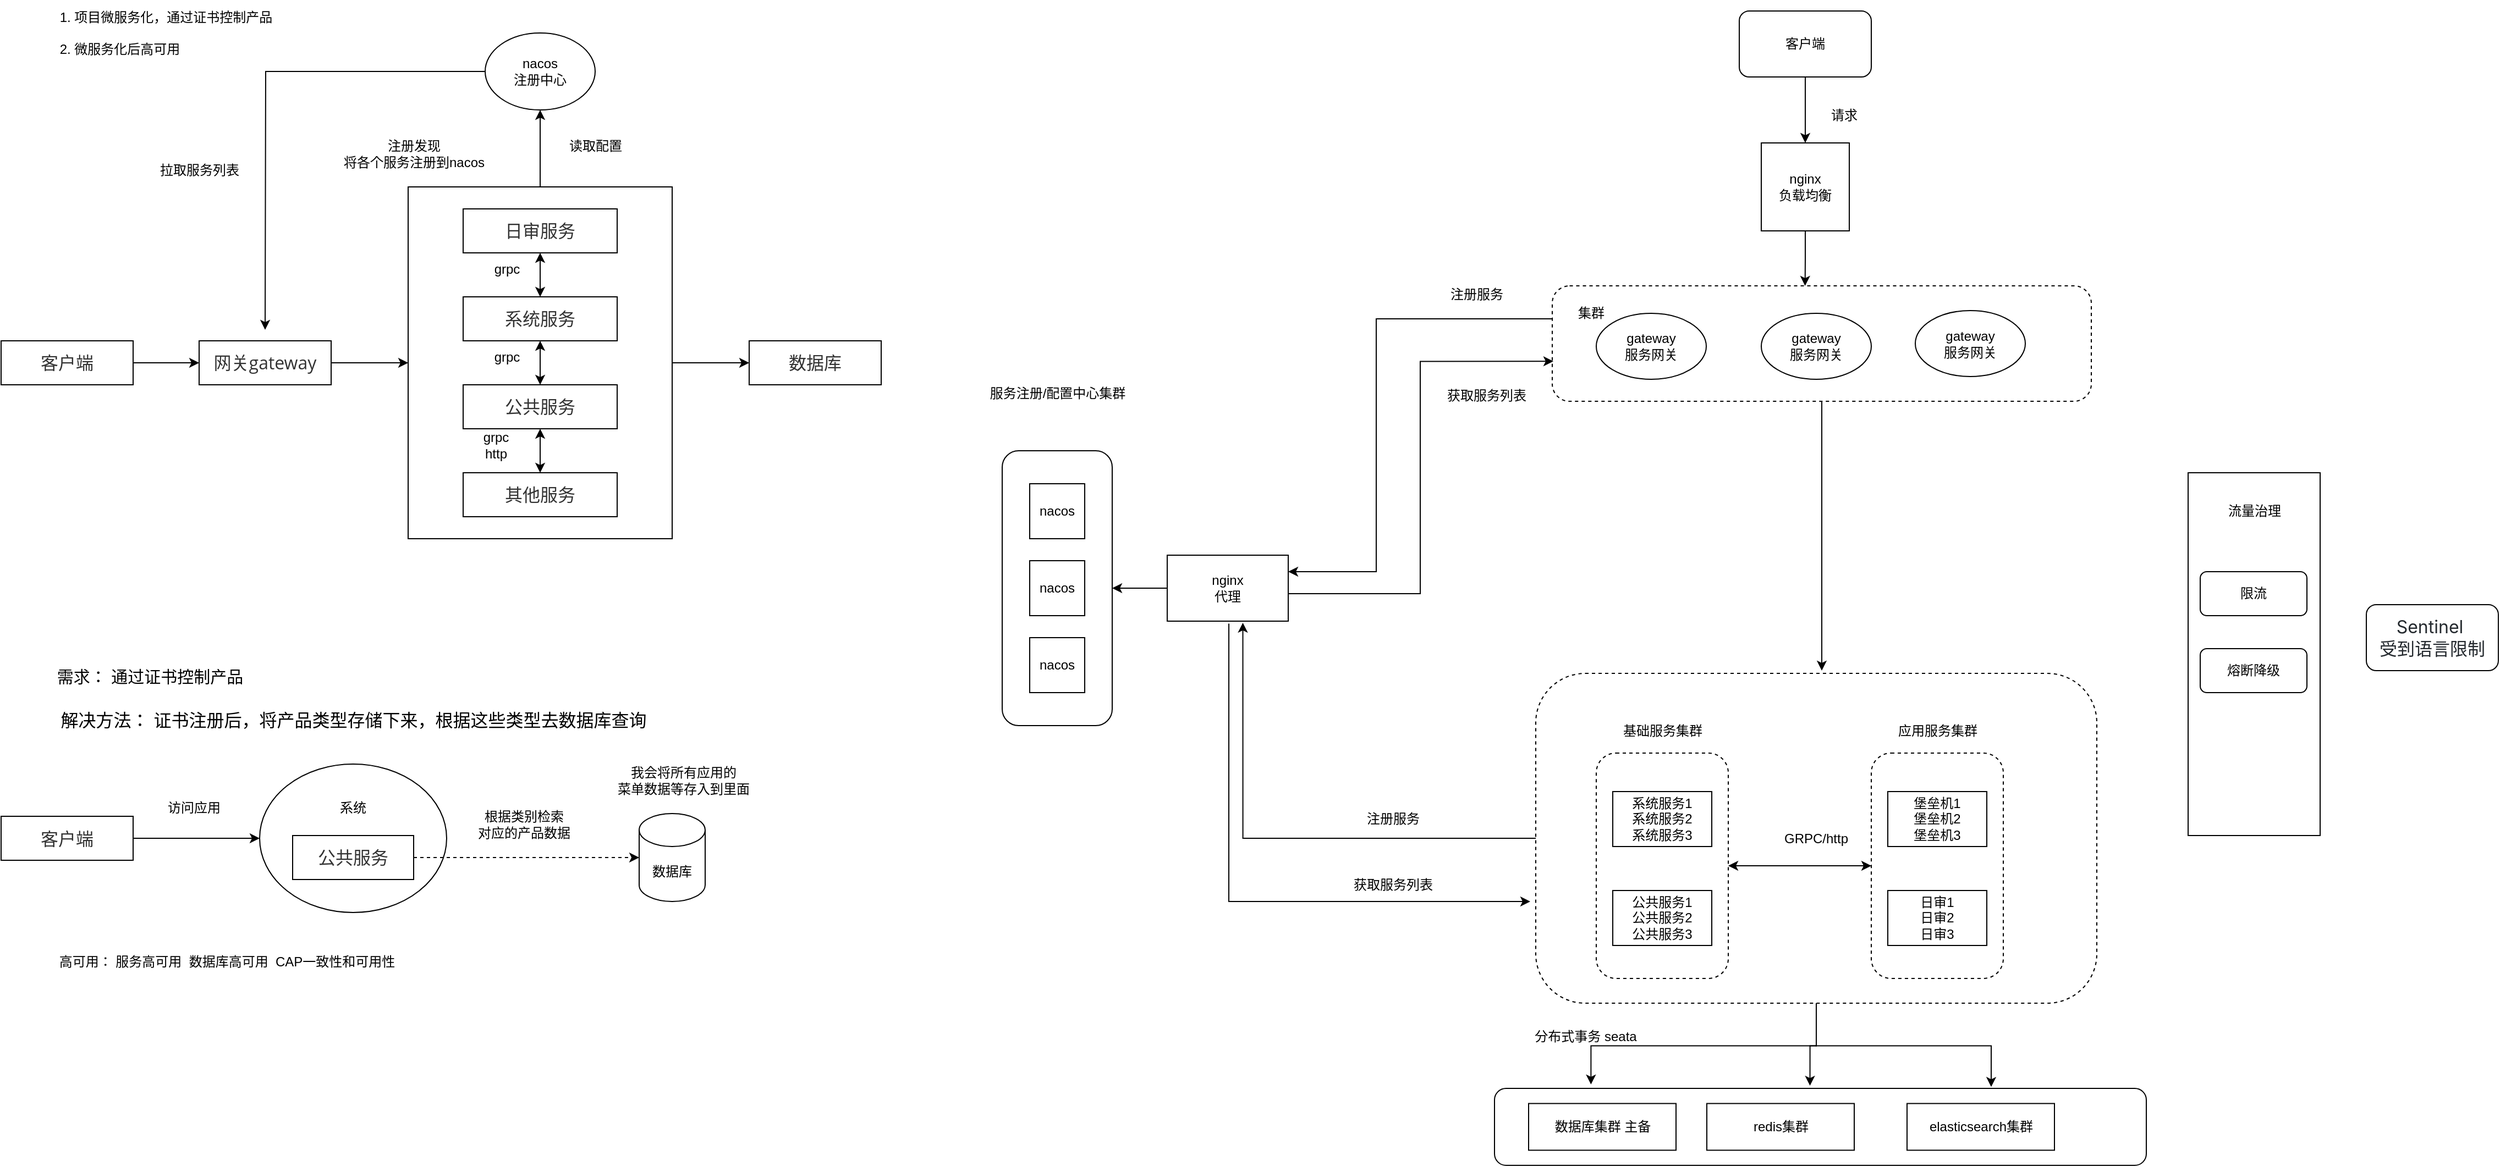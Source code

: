 <mxfile version="24.7.7">
  <diagram id="prtHgNgQTEPvFCAcTncT" name="Page-1">
    <mxGraphModel dx="1647" dy="945" grid="1" gridSize="10" guides="1" tooltips="1" connect="1" arrows="1" fold="1" page="1" pageScale="1" pageWidth="827" pageHeight="1169" math="0" shadow="0">
      <root>
        <mxCell id="0" />
        <mxCell id="1" parent="0" />
        <mxCell id="CiiGDle08EUH7M_z_X6h-32" value="GRPC/http" style="rounded=1;whiteSpace=wrap;html=1;dashed=1;" vertex="1" parent="1">
          <mxGeometry x="1415" y="712.5" width="510" height="300" as="geometry" />
        </mxCell>
        <mxCell id="CiiGDle08EUH7M_z_X6h-33" value="" style="rounded=1;whiteSpace=wrap;html=1;dashed=1;" vertex="1" parent="1">
          <mxGeometry x="1470" y="785" width="120" height="205" as="geometry" />
        </mxCell>
        <mxCell id="CiiGDle08EUH7M_z_X6h-38" value="" style="rounded=1;whiteSpace=wrap;html=1;dashed=1;" vertex="1" parent="1">
          <mxGeometry x="1720" y="785" width="120" height="205" as="geometry" />
        </mxCell>
        <mxCell id="CiiGDle08EUH7M_z_X6h-51" style="edgeStyle=orthogonalEdgeStyle;rounded=0;orthogonalLoop=1;jettySize=auto;html=1;" edge="1" parent="1" source="CiiGDle08EUH7M_z_X6h-10">
          <mxGeometry relative="1" as="geometry">
            <mxPoint x="1675" y="710" as="targetPoint" />
          </mxGeometry>
        </mxCell>
        <mxCell id="CiiGDle08EUH7M_z_X6h-59" style="edgeStyle=orthogonalEdgeStyle;rounded=0;orthogonalLoop=1;jettySize=auto;html=1;entryX=1;entryY=0.25;entryDx=0;entryDy=0;" edge="1" parent="1" source="CiiGDle08EUH7M_z_X6h-10" target="CiiGDle08EUH7M_z_X6h-55">
          <mxGeometry relative="1" as="geometry">
            <Array as="points">
              <mxPoint x="1270" y="390" />
              <mxPoint x="1270" y="620" />
            </Array>
          </mxGeometry>
        </mxCell>
        <mxCell id="CiiGDle08EUH7M_z_X6h-10" value="" style="rounded=1;whiteSpace=wrap;html=1;dashed=1;" vertex="1" parent="1">
          <mxGeometry x="1430" y="360" width="490" height="105" as="geometry" />
        </mxCell>
        <mxCell id="8J4eURQ9qsnAdOyGuVqm-24" value="" style="ellipse;whiteSpace=wrap;html=1;" parent="1" vertex="1">
          <mxGeometry x="255" y="795" width="170" height="135" as="geometry" />
        </mxCell>
        <mxCell id="ddsroKh8XXSdmjw14_AX-2" style="edgeStyle=orthogonalEdgeStyle;rounded=0;orthogonalLoop=1;jettySize=auto;html=1;entryX=0.5;entryY=1;entryDx=0;entryDy=0;" parent="1" source="8J4eURQ9qsnAdOyGuVqm-12" target="8J4eURQ9qsnAdOyGuVqm-14" edge="1">
          <mxGeometry relative="1" as="geometry" />
        </mxCell>
        <mxCell id="ddsroKh8XXSdmjw14_AX-24" style="edgeStyle=orthogonalEdgeStyle;rounded=0;orthogonalLoop=1;jettySize=auto;html=1;entryX=0;entryY=0.5;entryDx=0;entryDy=0;" parent="1" source="8J4eURQ9qsnAdOyGuVqm-12" target="ddsroKh8XXSdmjw14_AX-21" edge="1">
          <mxGeometry relative="1" as="geometry" />
        </mxCell>
        <mxCell id="8J4eURQ9qsnAdOyGuVqm-12" value="" style="whiteSpace=wrap;html=1;" parent="1" vertex="1">
          <mxGeometry x="390" y="270" width="240" height="320" as="geometry" />
        </mxCell>
        <mxCell id="8J4eURQ9qsnAdOyGuVqm-2" value="&lt;span style=&quot;text-align: left;&quot;&gt;1. 项目微服务化，通过证书控制产品&lt;/span&gt;&lt;div&gt;&lt;div style=&quot;text-align: left;&quot;&gt;&lt;br&gt;&lt;/div&gt;&lt;div style=&quot;text-align: left;&quot;&gt;2. 微服务化后高可用&lt;span style=&quot;text-align: left;&quot;&gt;&lt;br&gt;&lt;/span&gt;&lt;/div&gt;&lt;/div&gt;" style="text;html=1;align=center;verticalAlign=middle;whiteSpace=wrap;rounded=0;" parent="1" vertex="1">
          <mxGeometry x="50" y="100" width="240" height="60" as="geometry" />
        </mxCell>
        <mxCell id="8J4eURQ9qsnAdOyGuVqm-7" value="&lt;span style=&quot;color: rgb(51, 51, 51); font-family: &amp;quot;Open Sans&amp;quot;, &amp;quot;Clear Sans&amp;quot;, &amp;quot;Helvetica Neue&amp;quot;, Helvetica, Arial, &amp;quot;Segoe UI Emoji&amp;quot;, sans-serif; font-size: 16px; orphans: 4; text-align: start; white-space-collapse: preserve; background-color: rgb(255, 255, 255);&quot;&gt;日审服务&lt;/span&gt;" style="rounded=0;whiteSpace=wrap;html=1;" parent="1" vertex="1">
          <mxGeometry x="440" y="290" width="140" height="40" as="geometry" />
        </mxCell>
        <mxCell id="8J4eURQ9qsnAdOyGuVqm-8" value="&lt;span style=&quot;color: rgb(51, 51, 51); font-family: &amp;quot;Open Sans&amp;quot;, &amp;quot;Clear Sans&amp;quot;, &amp;quot;Helvetica Neue&amp;quot;, Helvetica, Arial, &amp;quot;Segoe UI Emoji&amp;quot;, sans-serif; font-size: 16px; orphans: 4; text-align: start; white-space-collapse: preserve; background-color: rgb(255, 255, 255);&quot;&gt;公共服务&lt;/span&gt;" style="rounded=0;whiteSpace=wrap;html=1;" parent="1" vertex="1">
          <mxGeometry x="440" y="450" width="140" height="40" as="geometry" />
        </mxCell>
        <mxCell id="8J4eURQ9qsnAdOyGuVqm-9" value="&lt;span style=&quot;color: rgb(51, 51, 51); font-family: &amp;quot;Open Sans&amp;quot;, &amp;quot;Clear Sans&amp;quot;, &amp;quot;Helvetica Neue&amp;quot;, Helvetica, Arial, &amp;quot;Segoe UI Emoji&amp;quot;, sans-serif; font-size: 16px; orphans: 4; text-align: start; white-space-collapse: preserve; background-color: rgb(255, 255, 255);&quot;&gt;系统服务&lt;/span&gt;" style="rounded=0;whiteSpace=wrap;html=1;" parent="1" vertex="1">
          <mxGeometry x="440" y="370" width="140" height="40" as="geometry" />
        </mxCell>
        <mxCell id="8J4eURQ9qsnAdOyGuVqm-10" value="&lt;div style=&quot;orphans: 4; text-align: start;&quot;&gt;&lt;font face=&quot;Open Sans, Clear Sans, Helvetica Neue, Helvetica, Arial, Segoe UI Emoji, sans-serif&quot; color=&quot;#333333&quot;&gt;&lt;span style=&quot;font-size: 16px; white-space-collapse: preserve; background-color: rgb(255, 255, 255);&quot;&gt;其他服务&lt;/span&gt;&lt;/font&gt;&lt;/div&gt;" style="rounded=0;whiteSpace=wrap;html=1;" parent="1" vertex="1">
          <mxGeometry x="440" y="530" width="140" height="40" as="geometry" />
        </mxCell>
        <mxCell id="dZmMnNn0ZBjEzjQpcNRi-1" style="edgeStyle=orthogonalEdgeStyle;rounded=0;orthogonalLoop=1;jettySize=auto;html=1;" parent="1" source="8J4eURQ9qsnAdOyGuVqm-14" edge="1">
          <mxGeometry relative="1" as="geometry">
            <mxPoint x="260" y="400" as="targetPoint" />
          </mxGeometry>
        </mxCell>
        <mxCell id="8J4eURQ9qsnAdOyGuVqm-14" value="nacos&lt;div&gt;注册中心&lt;/div&gt;" style="ellipse;whiteSpace=wrap;html=1;" parent="1" vertex="1">
          <mxGeometry x="460" y="130" width="100" height="70" as="geometry" />
        </mxCell>
        <mxCell id="8J4eURQ9qsnAdOyGuVqm-17" value="&lt;div&gt;注册发现&lt;/div&gt;将各个服务注册到nacos" style="text;html=1;align=center;verticalAlign=middle;resizable=0;points=[];autosize=1;strokeColor=none;fillColor=none;" parent="1" vertex="1">
          <mxGeometry x="320" y="220" width="150" height="40" as="geometry" />
        </mxCell>
        <mxCell id="8J4eURQ9qsnAdOyGuVqm-29" style="edgeStyle=orthogonalEdgeStyle;rounded=0;orthogonalLoop=1;jettySize=auto;html=1;dashed=1;" parent="1" source="8J4eURQ9qsnAdOyGuVqm-18" edge="1">
          <mxGeometry relative="1" as="geometry">
            <mxPoint x="600" y="880" as="targetPoint" />
          </mxGeometry>
        </mxCell>
        <mxCell id="8J4eURQ9qsnAdOyGuVqm-18" value="&lt;span style=&quot;color: rgb(51, 51, 51); font-family: &amp;quot;Open Sans&amp;quot;, &amp;quot;Clear Sans&amp;quot;, &amp;quot;Helvetica Neue&amp;quot;, Helvetica, Arial, &amp;quot;Segoe UI Emoji&amp;quot;, sans-serif; font-size: 16px; orphans: 4; text-align: start; white-space-collapse: preserve; background-color: rgb(255, 255, 255);&quot;&gt;公共服务&lt;/span&gt;" style="rounded=0;whiteSpace=wrap;html=1;" parent="1" vertex="1">
          <mxGeometry x="285" y="860" width="110" height="40" as="geometry" />
        </mxCell>
        <mxCell id="8J4eURQ9qsnAdOyGuVqm-19" value="&lt;font style=&quot;font-size: 15px;&quot;&gt;需求： 通过证书控制产品&lt;/font&gt;" style="text;html=1;align=center;verticalAlign=middle;resizable=0;points=[];autosize=1;strokeColor=none;fillColor=none;" parent="1" vertex="1">
          <mxGeometry x="60" y="700" width="190" height="30" as="geometry" />
        </mxCell>
        <mxCell id="8J4eURQ9qsnAdOyGuVqm-20" value="&lt;font style=&quot;font-size: 16px;&quot;&gt;解决方法： 证书注册后，将产品类型存储下来，根据这些类型去数据库查询&lt;/font&gt;" style="text;html=1;align=center;verticalAlign=middle;resizable=0;points=[];autosize=1;strokeColor=none;fillColor=none;" parent="1" vertex="1">
          <mxGeometry x="60" y="740" width="560" height="30" as="geometry" />
        </mxCell>
        <mxCell id="8J4eURQ9qsnAdOyGuVqm-27" style="edgeStyle=orthogonalEdgeStyle;rounded=0;orthogonalLoop=1;jettySize=auto;html=1;entryX=0;entryY=0.5;entryDx=0;entryDy=0;" parent="1" source="8J4eURQ9qsnAdOyGuVqm-23" target="8J4eURQ9qsnAdOyGuVqm-24" edge="1">
          <mxGeometry relative="1" as="geometry" />
        </mxCell>
        <mxCell id="8J4eURQ9qsnAdOyGuVqm-23" value="&lt;span style=&quot;color: rgb(51, 51, 51); font-family: &amp;quot;Open Sans&amp;quot;, &amp;quot;Clear Sans&amp;quot;, &amp;quot;Helvetica Neue&amp;quot;, Helvetica, Arial, &amp;quot;Segoe UI Emoji&amp;quot;, sans-serif; font-size: 16px; orphans: 4; text-align: start; white-space-collapse: preserve; background-color: rgb(255, 255, 255);&quot;&gt;客户端&lt;/span&gt;" style="rounded=0;whiteSpace=wrap;html=1;" parent="1" vertex="1">
          <mxGeometry x="20" y="842.5" width="120" height="40" as="geometry" />
        </mxCell>
        <mxCell id="8J4eURQ9qsnAdOyGuVqm-25" value="系统" style="text;html=1;align=center;verticalAlign=middle;whiteSpace=wrap;rounded=0;" parent="1" vertex="1">
          <mxGeometry x="310" y="820" width="60" height="30" as="geometry" />
        </mxCell>
        <mxCell id="8J4eURQ9qsnAdOyGuVqm-28" value="访问应用" style="text;html=1;align=center;verticalAlign=middle;resizable=0;points=[];autosize=1;strokeColor=none;fillColor=none;" parent="1" vertex="1">
          <mxGeometry x="160" y="820" width="70" height="30" as="geometry" />
        </mxCell>
        <mxCell id="8J4eURQ9qsnAdOyGuVqm-30" value="根据类别检索&lt;div&gt;对应的产品数据&lt;/div&gt;" style="text;html=1;align=center;verticalAlign=middle;resizable=0;points=[];autosize=1;strokeColor=none;fillColor=none;" parent="1" vertex="1">
          <mxGeometry x="440" y="830" width="110" height="40" as="geometry" />
        </mxCell>
        <mxCell id="8J4eURQ9qsnAdOyGuVqm-31" value="数据库" style="shape=cylinder3;whiteSpace=wrap;html=1;boundedLbl=1;backgroundOutline=1;size=15;" parent="1" vertex="1">
          <mxGeometry x="600" y="840" width="60" height="80" as="geometry" />
        </mxCell>
        <mxCell id="8J4eURQ9qsnAdOyGuVqm-32" value="我会将所有应用的&lt;div&gt;菜单数据等存入到里面&lt;/div&gt;" style="text;html=1;align=center;verticalAlign=middle;resizable=0;points=[];autosize=1;strokeColor=none;fillColor=none;" parent="1" vertex="1">
          <mxGeometry x="570" y="790" width="140" height="40" as="geometry" />
        </mxCell>
        <mxCell id="8J4eURQ9qsnAdOyGuVqm-34" value="高可用： 服务高可用&amp;nbsp; 数据库高可用&amp;nbsp; CAP一致性和可用性" style="text;html=1;align=center;verticalAlign=middle;resizable=0;points=[];autosize=1;strokeColor=none;fillColor=none;" parent="1" vertex="1">
          <mxGeometry x="60" y="960" width="330" height="30" as="geometry" />
        </mxCell>
        <mxCell id="ddsroKh8XXSdmjw14_AX-25" value="" style="edgeStyle=orthogonalEdgeStyle;rounded=0;orthogonalLoop=1;jettySize=auto;html=1;" parent="1" source="ddsroKh8XXSdmjw14_AX-3" target="ddsroKh8XXSdmjw14_AX-4" edge="1">
          <mxGeometry relative="1" as="geometry" />
        </mxCell>
        <mxCell id="ddsroKh8XXSdmjw14_AX-3" value="&lt;span style=&quot;color: rgb(51, 51, 51); font-family: &amp;quot;Open Sans&amp;quot;, &amp;quot;Clear Sans&amp;quot;, &amp;quot;Helvetica Neue&amp;quot;, Helvetica, Arial, &amp;quot;Segoe UI Emoji&amp;quot;, sans-serif; font-size: 16px; orphans: 4; text-align: start; white-space-collapse: preserve; background-color: rgb(255, 255, 255);&quot;&gt;客户端&lt;/span&gt;" style="rounded=0;whiteSpace=wrap;html=1;" parent="1" vertex="1">
          <mxGeometry x="20" y="410" width="120" height="40" as="geometry" />
        </mxCell>
        <mxCell id="ddsroKh8XXSdmjw14_AX-26" value="" style="edgeStyle=orthogonalEdgeStyle;rounded=0;orthogonalLoop=1;jettySize=auto;html=1;" parent="1" source="ddsroKh8XXSdmjw14_AX-4" target="8J4eURQ9qsnAdOyGuVqm-12" edge="1">
          <mxGeometry relative="1" as="geometry" />
        </mxCell>
        <mxCell id="ddsroKh8XXSdmjw14_AX-4" value="&lt;div style=&quot;orphans: 4; text-align: start;&quot;&gt;&lt;font face=&quot;Open Sans, Clear Sans, Helvetica Neue, Helvetica, Arial, Segoe UI Emoji, sans-serif&quot; color=&quot;#333333&quot;&gt;&lt;span style=&quot;font-size: 16px; white-space-collapse: preserve; background-color: rgb(255, 255, 255);&quot;&gt;网关gateway&lt;/span&gt;&lt;/font&gt;&lt;/div&gt;" style="rounded=0;whiteSpace=wrap;html=1;" parent="1" vertex="1">
          <mxGeometry x="200" y="410" width="120" height="40" as="geometry" />
        </mxCell>
        <mxCell id="ddsroKh8XXSdmjw14_AX-9" value="" style="endArrow=classic;startArrow=classic;html=1;rounded=0;entryX=0.5;entryY=1;entryDx=0;entryDy=0;" parent="1" source="8J4eURQ9qsnAdOyGuVqm-9" target="8J4eURQ9qsnAdOyGuVqm-7" edge="1">
          <mxGeometry width="50" height="50" relative="1" as="geometry">
            <mxPoint x="485" y="380" as="sourcePoint" />
            <mxPoint x="535" y="330" as="targetPoint" />
          </mxGeometry>
        </mxCell>
        <mxCell id="ddsroKh8XXSdmjw14_AX-10" value="grpc" style="text;html=1;align=center;verticalAlign=middle;whiteSpace=wrap;rounded=0;" parent="1" vertex="1">
          <mxGeometry x="450" y="330" width="60" height="30" as="geometry" />
        </mxCell>
        <mxCell id="ddsroKh8XXSdmjw14_AX-13" value="" style="endArrow=classic;startArrow=classic;html=1;rounded=0;entryX=0.5;entryY=1;entryDx=0;entryDy=0;" parent="1" edge="1">
          <mxGeometry width="50" height="50" relative="1" as="geometry">
            <mxPoint x="510" y="450" as="sourcePoint" />
            <mxPoint x="510" y="410" as="targetPoint" />
          </mxGeometry>
        </mxCell>
        <mxCell id="ddsroKh8XXSdmjw14_AX-14" value="grpc" style="text;html=1;align=center;verticalAlign=middle;whiteSpace=wrap;rounded=0;" parent="1" vertex="1">
          <mxGeometry x="450" y="410" width="60" height="30" as="geometry" />
        </mxCell>
        <mxCell id="ddsroKh8XXSdmjw14_AX-15" value="" style="endArrow=classic;startArrow=classic;html=1;rounded=0;entryX=0.5;entryY=1;entryDx=0;entryDy=0;exitX=0.5;exitY=0;exitDx=0;exitDy=0;" parent="1" source="8J4eURQ9qsnAdOyGuVqm-10" target="8J4eURQ9qsnAdOyGuVqm-8" edge="1">
          <mxGeometry width="50" height="50" relative="1" as="geometry">
            <mxPoint x="509" y="520" as="sourcePoint" />
            <mxPoint x="509" y="480" as="targetPoint" />
          </mxGeometry>
        </mxCell>
        <mxCell id="ddsroKh8XXSdmjw14_AX-16" value="grpc&lt;div&gt;http&lt;/div&gt;" style="text;html=1;align=center;verticalAlign=middle;whiteSpace=wrap;rounded=0;" parent="1" vertex="1">
          <mxGeometry x="440" y="490" width="60" height="30" as="geometry" />
        </mxCell>
        <mxCell id="ddsroKh8XXSdmjw14_AX-21" value="&lt;div style=&quot;orphans: 4; text-align: start;&quot;&gt;&lt;font face=&quot;Open Sans, Clear Sans, Helvetica Neue, Helvetica, Arial, Segoe UI Emoji, sans-serif&quot; color=&quot;#333333&quot;&gt;&lt;span style=&quot;font-size: 16px; white-space-collapse: preserve; background-color: rgb(255, 255, 255);&quot;&gt;数据库&lt;/span&gt;&lt;/font&gt;&lt;/div&gt;" style="rounded=0;whiteSpace=wrap;html=1;" parent="1" vertex="1">
          <mxGeometry x="700" y="410" width="120" height="40" as="geometry" />
        </mxCell>
        <mxCell id="ddsroKh8XXSdmjw14_AX-27" value="读取配置" style="text;html=1;align=center;verticalAlign=middle;resizable=0;points=[];autosize=1;strokeColor=none;fillColor=none;" parent="1" vertex="1">
          <mxGeometry x="525" y="218" width="70" height="30" as="geometry" />
        </mxCell>
        <mxCell id="dZmMnNn0ZBjEzjQpcNRi-2" value="拉取服务列表" style="text;html=1;align=center;verticalAlign=middle;resizable=0;points=[];autosize=1;strokeColor=none;fillColor=none;" parent="1" vertex="1">
          <mxGeometry x="150" y="240" width="100" height="30" as="geometry" />
        </mxCell>
        <mxCell id="CiiGDle08EUH7M_z_X6h-4" style="edgeStyle=orthogonalEdgeStyle;rounded=0;orthogonalLoop=1;jettySize=auto;html=1;entryX=0.5;entryY=0;entryDx=0;entryDy=0;" edge="1" parent="1" source="CiiGDle08EUH7M_z_X6h-2" target="CiiGDle08EUH7M_z_X6h-3">
          <mxGeometry relative="1" as="geometry" />
        </mxCell>
        <mxCell id="CiiGDle08EUH7M_z_X6h-2" value="客户端" style="rounded=1;whiteSpace=wrap;html=1;" vertex="1" parent="1">
          <mxGeometry x="1600" y="110" width="120" height="60" as="geometry" />
        </mxCell>
        <mxCell id="CiiGDle08EUH7M_z_X6h-3" value="nginx&lt;br&gt;负载均衡" style="whiteSpace=wrap;html=1;aspect=fixed;" vertex="1" parent="1">
          <mxGeometry x="1620" y="230" width="80" height="80" as="geometry" />
        </mxCell>
        <mxCell id="CiiGDle08EUH7M_z_X6h-5" value="请求" style="text;html=1;align=center;verticalAlign=middle;resizable=0;points=[];autosize=1;strokeColor=none;fillColor=none;" vertex="1" parent="1">
          <mxGeometry x="1670" y="190" width="50" height="30" as="geometry" />
        </mxCell>
        <mxCell id="CiiGDle08EUH7M_z_X6h-7" value="gateway&lt;div&gt;服务网关&lt;/div&gt;" style="ellipse;whiteSpace=wrap;html=1;" vertex="1" parent="1">
          <mxGeometry x="1470" y="385" width="100" height="60" as="geometry" />
        </mxCell>
        <mxCell id="CiiGDle08EUH7M_z_X6h-8" value="gateway&lt;div&gt;服务网关&lt;br&gt;&lt;/div&gt;" style="ellipse;whiteSpace=wrap;html=1;" vertex="1" parent="1">
          <mxGeometry x="1620" y="385" width="100" height="60" as="geometry" />
        </mxCell>
        <mxCell id="CiiGDle08EUH7M_z_X6h-9" value="gateway&lt;div&gt;服务网关&lt;br&gt;&lt;/div&gt;" style="ellipse;whiteSpace=wrap;html=1;" vertex="1" parent="1">
          <mxGeometry x="1760" y="382.5" width="100" height="60" as="geometry" />
        </mxCell>
        <mxCell id="CiiGDle08EUH7M_z_X6h-11" style="edgeStyle=orthogonalEdgeStyle;rounded=0;orthogonalLoop=1;jettySize=auto;html=1;entryX=0.469;entryY=0;entryDx=0;entryDy=0;entryPerimeter=0;" edge="1" parent="1" source="CiiGDle08EUH7M_z_X6h-3" target="CiiGDle08EUH7M_z_X6h-10">
          <mxGeometry relative="1" as="geometry" />
        </mxCell>
        <mxCell id="CiiGDle08EUH7M_z_X6h-16" value="" style="rounded=1;whiteSpace=wrap;html=1;" vertex="1" parent="1">
          <mxGeometry x="930" y="510" width="100" height="250" as="geometry" />
        </mxCell>
        <mxCell id="CiiGDle08EUH7M_z_X6h-18" value="nacos" style="whiteSpace=wrap;html=1;aspect=fixed;direction=south;" vertex="1" parent="1">
          <mxGeometry x="955" y="540" width="50" height="50" as="geometry" />
        </mxCell>
        <mxCell id="CiiGDle08EUH7M_z_X6h-19" value="nacos" style="whiteSpace=wrap;html=1;aspect=fixed;" vertex="1" parent="1">
          <mxGeometry x="955" y="610" width="50" height="50" as="geometry" />
        </mxCell>
        <mxCell id="CiiGDle08EUH7M_z_X6h-20" value="nacos" style="whiteSpace=wrap;html=1;aspect=fixed;" vertex="1" parent="1">
          <mxGeometry x="955" y="680" width="50" height="50" as="geometry" />
        </mxCell>
        <mxCell id="CiiGDle08EUH7M_z_X6h-21" value="服务注册/配置中心集群" style="text;html=1;align=center;verticalAlign=middle;resizable=0;points=[];autosize=1;strokeColor=none;fillColor=none;" vertex="1" parent="1">
          <mxGeometry x="905" y="442.5" width="150" height="30" as="geometry" />
        </mxCell>
        <mxCell id="CiiGDle08EUH7M_z_X6h-29" value="注册服务" style="text;html=1;align=center;verticalAlign=middle;resizable=0;points=[];autosize=1;strokeColor=none;fillColor=none;" vertex="1" parent="1">
          <mxGeometry x="1326" y="352.5" width="70" height="30" as="geometry" />
        </mxCell>
        <mxCell id="CiiGDle08EUH7M_z_X6h-30" value="集群" style="text;html=1;align=center;verticalAlign=middle;resizable=0;points=[];autosize=1;strokeColor=none;fillColor=none;" vertex="1" parent="1">
          <mxGeometry x="1440" y="370" width="50" height="30" as="geometry" />
        </mxCell>
        <mxCell id="CiiGDle08EUH7M_z_X6h-31" value="获取服务列表" style="text;html=1;align=center;verticalAlign=middle;resizable=0;points=[];autosize=1;strokeColor=none;fillColor=none;" vertex="1" parent="1">
          <mxGeometry x="1320" y="445" width="100" height="30" as="geometry" />
        </mxCell>
        <mxCell id="CiiGDle08EUH7M_z_X6h-34" value="基础服务集群" style="text;html=1;align=center;verticalAlign=middle;resizable=0;points=[];autosize=1;strokeColor=none;fillColor=none;" vertex="1" parent="1">
          <mxGeometry x="1480" y="750" width="100" height="30" as="geometry" />
        </mxCell>
        <mxCell id="CiiGDle08EUH7M_z_X6h-35" value="系统服务1&lt;div&gt;系统服务2&lt;br&gt;&lt;/div&gt;&lt;div&gt;系统服务3&lt;br&gt;&lt;/div&gt;" style="rounded=0;whiteSpace=wrap;html=1;" vertex="1" parent="1">
          <mxGeometry x="1485" y="820" width="90" height="50" as="geometry" />
        </mxCell>
        <mxCell id="CiiGDle08EUH7M_z_X6h-36" value="公共服务1&lt;div&gt;公共服务2&lt;br&gt;&lt;/div&gt;&lt;div&gt;公共服务3&lt;br&gt;&lt;/div&gt;" style="rounded=0;whiteSpace=wrap;html=1;" vertex="1" parent="1">
          <mxGeometry x="1485" y="910" width="90" height="50" as="geometry" />
        </mxCell>
        <mxCell id="CiiGDle08EUH7M_z_X6h-39" value="应用服务集群" style="text;html=1;align=center;verticalAlign=middle;resizable=0;points=[];autosize=1;strokeColor=none;fillColor=none;" vertex="1" parent="1">
          <mxGeometry x="1730" y="750" width="100" height="30" as="geometry" />
        </mxCell>
        <mxCell id="CiiGDle08EUH7M_z_X6h-40" value="堡垒机1&lt;div&gt;堡垒机2&lt;br&gt;&lt;/div&gt;&lt;div&gt;堡垒机3&lt;br&gt;&lt;/div&gt;" style="rounded=0;whiteSpace=wrap;html=1;" vertex="1" parent="1">
          <mxGeometry x="1735" y="820" width="90" height="50" as="geometry" />
        </mxCell>
        <mxCell id="CiiGDle08EUH7M_z_X6h-41" value="日审1&lt;div&gt;日审2&lt;/div&gt;&lt;div&gt;日审3&lt;/div&gt;" style="rounded=0;whiteSpace=wrap;html=1;" vertex="1" parent="1">
          <mxGeometry x="1735" y="910" width="90" height="50" as="geometry" />
        </mxCell>
        <mxCell id="CiiGDle08EUH7M_z_X6h-49" value="注册服务" style="text;html=1;align=center;verticalAlign=middle;resizable=0;points=[];autosize=1;strokeColor=none;fillColor=none;" vertex="1" parent="1">
          <mxGeometry x="1250" y="830" width="70" height="30" as="geometry" />
        </mxCell>
        <mxCell id="CiiGDle08EUH7M_z_X6h-50" value="获取服务列表" style="text;html=1;align=center;verticalAlign=middle;resizable=0;points=[];autosize=1;strokeColor=none;fillColor=none;" vertex="1" parent="1">
          <mxGeometry x="1235" y="890" width="100" height="30" as="geometry" />
        </mxCell>
        <mxCell id="CiiGDle08EUH7M_z_X6h-64" style="edgeStyle=orthogonalEdgeStyle;rounded=0;orthogonalLoop=1;jettySize=auto;html=1;" edge="1" parent="1" source="CiiGDle08EUH7M_z_X6h-55" target="CiiGDle08EUH7M_z_X6h-16">
          <mxGeometry relative="1" as="geometry" />
        </mxCell>
        <mxCell id="CiiGDle08EUH7M_z_X6h-55" value="nginx&lt;br&gt;代理" style="rounded=0;whiteSpace=wrap;html=1;" vertex="1" parent="1">
          <mxGeometry x="1080" y="605" width="110" height="60" as="geometry" />
        </mxCell>
        <mxCell id="CiiGDle08EUH7M_z_X6h-60" style="edgeStyle=orthogonalEdgeStyle;rounded=0;orthogonalLoop=1;jettySize=auto;html=1;entryX=0.002;entryY=0.654;entryDx=0;entryDy=0;entryPerimeter=0;" edge="1" parent="1" source="CiiGDle08EUH7M_z_X6h-55" target="CiiGDle08EUH7M_z_X6h-10">
          <mxGeometry relative="1" as="geometry">
            <Array as="points">
              <mxPoint x="1310" y="640" />
              <mxPoint x="1310" y="429" />
            </Array>
          </mxGeometry>
        </mxCell>
        <mxCell id="CiiGDle08EUH7M_z_X6h-62" style="edgeStyle=orthogonalEdgeStyle;rounded=0;orthogonalLoop=1;jettySize=auto;html=1;entryX=0.625;entryY=1.024;entryDx=0;entryDy=0;entryPerimeter=0;" edge="1" parent="1" source="CiiGDle08EUH7M_z_X6h-32" target="CiiGDle08EUH7M_z_X6h-55">
          <mxGeometry relative="1" as="geometry" />
        </mxCell>
        <mxCell id="CiiGDle08EUH7M_z_X6h-63" style="edgeStyle=orthogonalEdgeStyle;rounded=0;orthogonalLoop=1;jettySize=auto;html=1;entryX=-0.002;entryY=0.659;entryDx=0;entryDy=0;entryPerimeter=0;" edge="1" parent="1">
          <mxGeometry relative="1" as="geometry">
            <mxPoint x="1136.02" y="667.3" as="sourcePoint" />
            <mxPoint x="1410" y="920" as="targetPoint" />
            <Array as="points">
              <mxPoint x="1136" y="920" />
            </Array>
          </mxGeometry>
        </mxCell>
        <mxCell id="CiiGDle08EUH7M_z_X6h-65" value="" style="rounded=1;whiteSpace=wrap;html=1;" vertex="1" parent="1">
          <mxGeometry x="1377.5" y="1090" width="592.5" height="70" as="geometry" />
        </mxCell>
        <mxCell id="CiiGDle08EUH7M_z_X6h-66" value="数据库集群 主备" style="rounded=0;whiteSpace=wrap;html=1;" vertex="1" parent="1">
          <mxGeometry x="1408.5" y="1103.75" width="134" height="42.5" as="geometry" />
        </mxCell>
        <mxCell id="CiiGDle08EUH7M_z_X6h-67" value="redis集群" style="rounded=0;whiteSpace=wrap;html=1;" vertex="1" parent="1">
          <mxGeometry x="1570.5" y="1103.75" width="134" height="42.5" as="geometry" />
        </mxCell>
        <mxCell id="CiiGDle08EUH7M_z_X6h-70" value="elasticsearch集群" style="rounded=0;whiteSpace=wrap;html=1;" vertex="1" parent="1">
          <mxGeometry x="1752.5" y="1103.75" width="134" height="42.5" as="geometry" />
        </mxCell>
        <mxCell id="CiiGDle08EUH7M_z_X6h-71" style="edgeStyle=orthogonalEdgeStyle;rounded=0;orthogonalLoop=1;jettySize=auto;html=1;entryX=0.148;entryY=-0.051;entryDx=0;entryDy=0;entryPerimeter=0;" edge="1" parent="1" source="CiiGDle08EUH7M_z_X6h-32" target="CiiGDle08EUH7M_z_X6h-65">
          <mxGeometry relative="1" as="geometry" />
        </mxCell>
        <mxCell id="CiiGDle08EUH7M_z_X6h-72" style="edgeStyle=orthogonalEdgeStyle;rounded=0;orthogonalLoop=1;jettySize=auto;html=1;entryX=0.484;entryY=-0.035;entryDx=0;entryDy=0;entryPerimeter=0;" edge="1" parent="1" source="CiiGDle08EUH7M_z_X6h-32" target="CiiGDle08EUH7M_z_X6h-65">
          <mxGeometry relative="1" as="geometry" />
        </mxCell>
        <mxCell id="CiiGDle08EUH7M_z_X6h-73" style="edgeStyle=orthogonalEdgeStyle;rounded=0;orthogonalLoop=1;jettySize=auto;html=1;entryX=0.762;entryY=-0.019;entryDx=0;entryDy=0;entryPerimeter=0;" edge="1" parent="1" source="CiiGDle08EUH7M_z_X6h-32" target="CiiGDle08EUH7M_z_X6h-65">
          <mxGeometry relative="1" as="geometry" />
        </mxCell>
        <mxCell id="CiiGDle08EUH7M_z_X6h-74" value="分布式事务 seata" style="text;html=1;align=center;verticalAlign=middle;resizable=0;points=[];autosize=1;strokeColor=none;fillColor=none;" vertex="1" parent="1">
          <mxGeometry x="1400" y="1028" width="120" height="30" as="geometry" />
        </mxCell>
        <mxCell id="CiiGDle08EUH7M_z_X6h-75" value="" style="endArrow=classic;startArrow=classic;html=1;rounded=0;" edge="1" parent="1" source="CiiGDle08EUH7M_z_X6h-33" target="CiiGDle08EUH7M_z_X6h-38">
          <mxGeometry width="50" height="50" relative="1" as="geometry">
            <mxPoint x="1610" y="930" as="sourcePoint" />
            <mxPoint x="1660" y="880" as="targetPoint" />
          </mxGeometry>
        </mxCell>
        <mxCell id="CiiGDle08EUH7M_z_X6h-76" value="" style="rounded=0;whiteSpace=wrap;html=1;" vertex="1" parent="1">
          <mxGeometry x="2008" y="530" width="120" height="330" as="geometry" />
        </mxCell>
        <mxCell id="CiiGDle08EUH7M_z_X6h-77" value="流量治理" style="text;html=1;align=center;verticalAlign=middle;resizable=0;points=[];autosize=1;strokeColor=none;fillColor=none;" vertex="1" parent="1">
          <mxGeometry x="2033" y="550" width="70" height="30" as="geometry" />
        </mxCell>
        <mxCell id="CiiGDle08EUH7M_z_X6h-78" value="&lt;span style=&quot;text-wrap: nowrap;&quot;&gt;限流&lt;/span&gt;" style="rounded=1;whiteSpace=wrap;html=1;" vertex="1" parent="1">
          <mxGeometry x="2019" y="620" width="97" height="40" as="geometry" />
        </mxCell>
        <mxCell id="CiiGDle08EUH7M_z_X6h-88" value="&lt;span style=&quot;color: rgb(36, 41, 46); font-family: -apple-system, BlinkMacSystemFont, &amp;quot;Segoe UI&amp;quot;, Helvetica, Arial, sans-serif, &amp;quot;Apple Color Emoji&amp;quot;, &amp;quot;Segoe UI Emoji&amp;quot;, &amp;quot;Segoe UI Symbol&amp;quot;; font-size: 16px; text-align: start;&quot;&gt;Sentinel&amp;nbsp;&lt;/span&gt;&lt;div&gt;&lt;span style=&quot;color: rgb(36, 41, 46); font-family: -apple-system, BlinkMacSystemFont, &amp;quot;Segoe UI&amp;quot;, Helvetica, Arial, sans-serif, &amp;quot;Apple Color Emoji&amp;quot;, &amp;quot;Segoe UI Emoji&amp;quot;, &amp;quot;Segoe UI Symbol&amp;quot;; font-size: 16px; text-align: start;&quot;&gt;受到语言限制&lt;/span&gt;&lt;/div&gt;" style="rounded=1;whiteSpace=wrap;html=1;" vertex="1" parent="1">
          <mxGeometry x="2170" y="650" width="120" height="60" as="geometry" />
        </mxCell>
        <mxCell id="CiiGDle08EUH7M_z_X6h-89" value="&lt;span style=&quot;text-wrap: nowrap;&quot;&gt;熔断降级&lt;/span&gt;" style="rounded=1;whiteSpace=wrap;html=1;" vertex="1" parent="1">
          <mxGeometry x="2019" y="690" width="97" height="40" as="geometry" />
        </mxCell>
      </root>
    </mxGraphModel>
  </diagram>
</mxfile>
